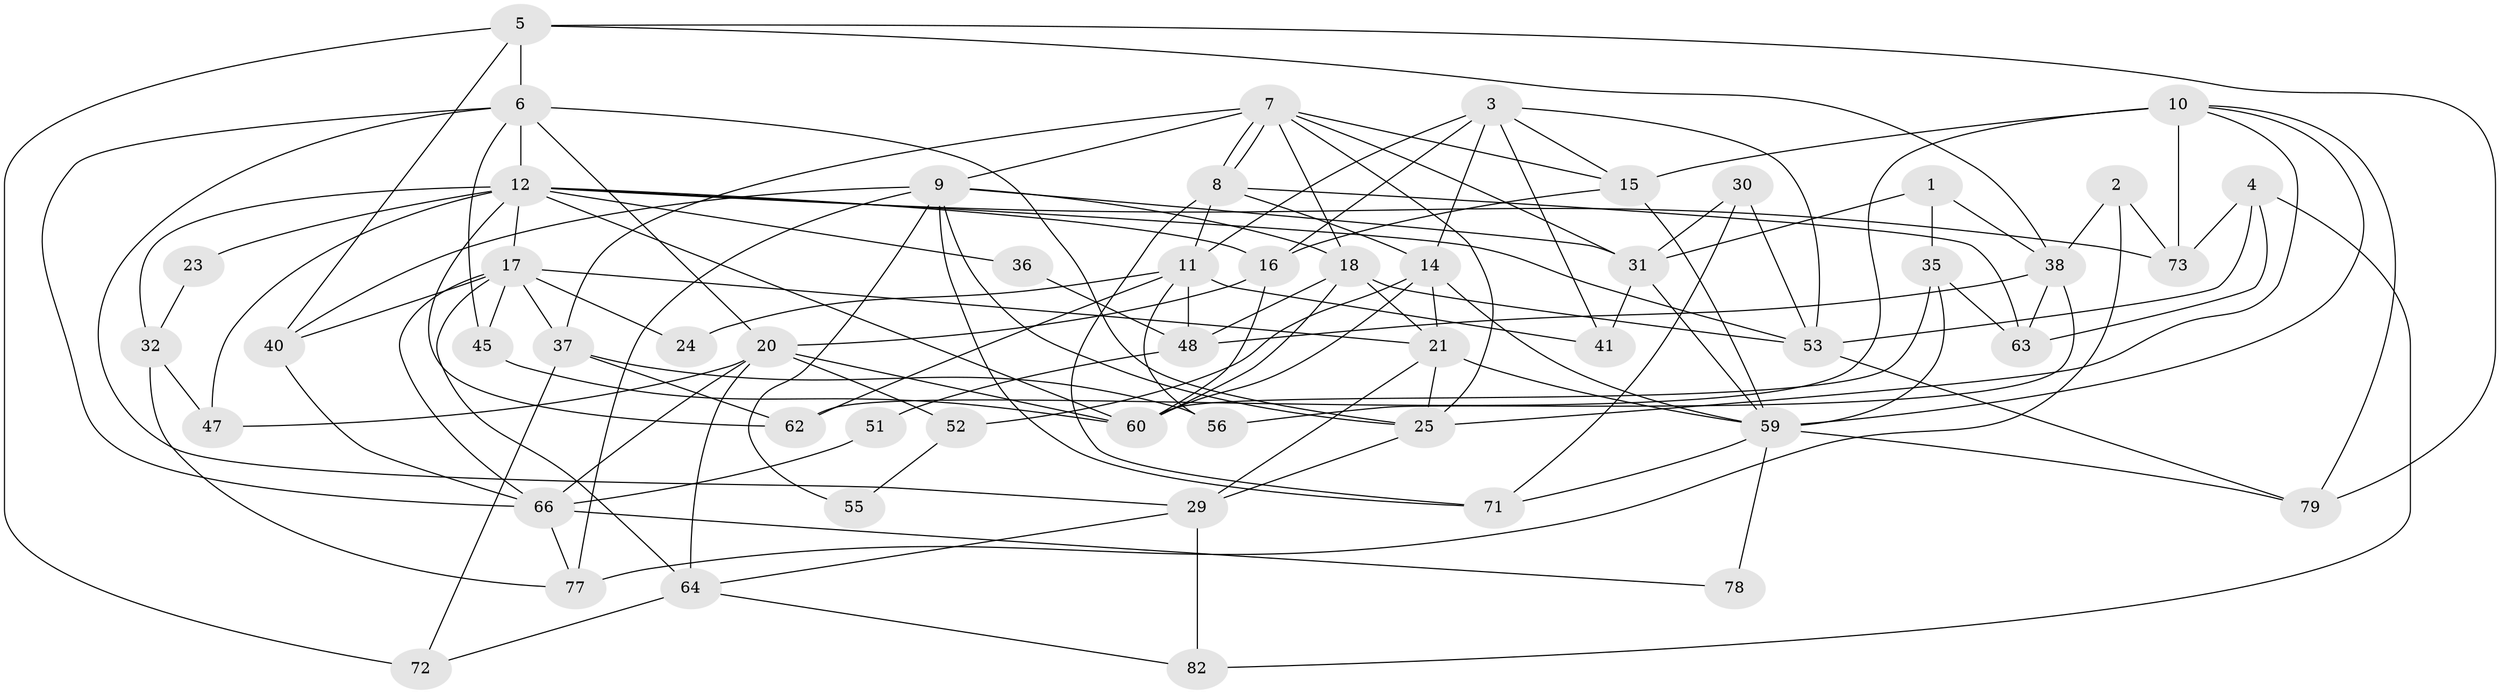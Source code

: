 // Generated by graph-tools (version 1.1) at 2025/23/03/03/25 07:23:56]
// undirected, 53 vertices, 128 edges
graph export_dot {
graph [start="1"]
  node [color=gray90,style=filled];
  1;
  2;
  3 [super="+44"];
  4;
  5 [super="+33"];
  6 [super="+28"];
  7 [super="+13"];
  8 [super="+65"];
  9 [super="+49"];
  10 [super="+22"];
  11 [super="+43"];
  12 [super="+27"];
  14 [super="+39"];
  15 [super="+57"];
  16 [super="+34"];
  17 [super="+54"];
  18 [super="+19"];
  20 [super="+61"];
  21 [super="+50"];
  23 [super="+26"];
  24;
  25;
  29 [super="+68"];
  30;
  31 [super="+80"];
  32 [super="+46"];
  35 [super="+81"];
  36;
  37 [super="+69"];
  38 [super="+42"];
  40;
  41;
  45;
  47;
  48;
  51;
  52;
  53 [super="+58"];
  55;
  56 [super="+76"];
  59 [super="+70"];
  60 [super="+67"];
  62;
  63;
  64;
  66 [super="+74"];
  71;
  72;
  73 [super="+75"];
  77;
  78;
  79;
  82;
  1 -- 38;
  1 -- 31;
  1 -- 35;
  2 -- 77;
  2 -- 73;
  2 -- 38;
  3 -- 16;
  3 -- 11 [weight=2];
  3 -- 14;
  3 -- 41;
  3 -- 53;
  3 -- 15;
  4 -- 53;
  4 -- 63;
  4 -- 82;
  4 -- 73;
  5 -- 6;
  5 -- 40;
  5 -- 72;
  5 -- 79;
  5 -- 38;
  6 -- 20 [weight=2];
  6 -- 29;
  6 -- 12;
  6 -- 25;
  6 -- 66;
  6 -- 45;
  7 -- 8;
  7 -- 8;
  7 -- 37;
  7 -- 9;
  7 -- 31;
  7 -- 25;
  7 -- 15;
  7 -- 18;
  8 -- 71;
  8 -- 11;
  8 -- 14;
  8 -- 63;
  9 -- 18;
  9 -- 40;
  9 -- 55;
  9 -- 71;
  9 -- 77;
  9 -- 25;
  9 -- 31;
  10 -- 79;
  10 -- 73;
  10 -- 25;
  10 -- 62;
  10 -- 15 [weight=2];
  10 -- 59;
  11 -- 48;
  11 -- 41;
  11 -- 24;
  11 -- 62;
  11 -- 56;
  12 -- 53;
  12 -- 60;
  12 -- 73 [weight=2];
  12 -- 17;
  12 -- 32;
  12 -- 36;
  12 -- 47;
  12 -- 16;
  12 -- 62;
  12 -- 23;
  14 -- 52;
  14 -- 59;
  14 -- 60;
  14 -- 21;
  15 -- 16;
  15 -- 59;
  16 -- 20;
  16 -- 60;
  17 -- 40;
  17 -- 37;
  17 -- 45;
  17 -- 66;
  17 -- 64;
  17 -- 24;
  17 -- 21;
  18 -- 48;
  18 -- 53;
  18 -- 60;
  18 -- 21;
  20 -- 47;
  20 -- 52;
  20 -- 64;
  20 -- 60;
  20 -- 66;
  21 -- 29;
  21 -- 25;
  21 -- 59 [weight=2];
  23 -- 32;
  25 -- 29;
  29 -- 64;
  29 -- 82;
  30 -- 71;
  30 -- 31;
  30 -- 53;
  31 -- 41;
  31 -- 59;
  32 -- 77;
  32 -- 47;
  35 -- 59 [weight=2];
  35 -- 60;
  35 -- 63;
  36 -- 48;
  37 -- 62;
  37 -- 72;
  37 -- 56;
  38 -- 63;
  38 -- 48;
  38 -- 56;
  40 -- 66;
  45 -- 60;
  48 -- 51;
  51 -- 66;
  52 -- 55;
  53 -- 79;
  59 -- 71;
  59 -- 79;
  59 -- 78;
  64 -- 72;
  64 -- 82;
  66 -- 77;
  66 -- 78;
}
